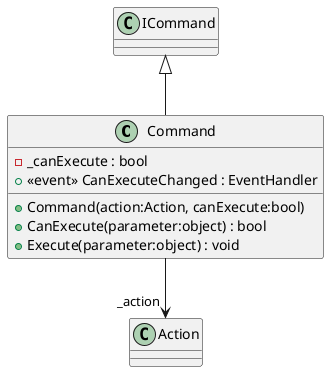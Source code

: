 @startuml
class Command {
    - _canExecute : bool
    + Command(action:Action, canExecute:bool)
    + CanExecute(parameter:object) : bool
    +  <<event>> CanExecuteChanged : EventHandler 
    + Execute(parameter:object) : void
}
ICommand <|-- Command
Command --> "_action" Action
@enduml
